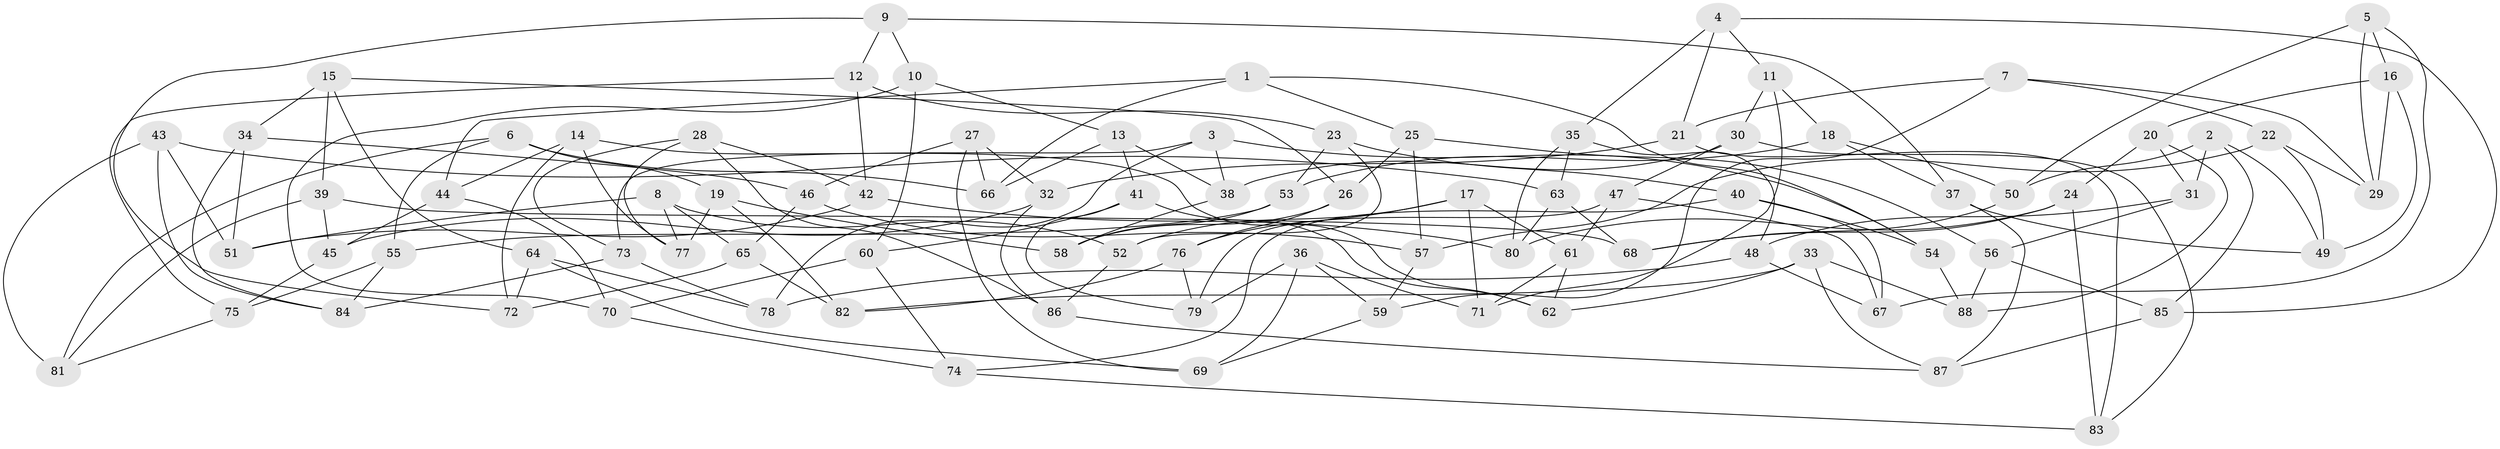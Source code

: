 // Generated by graph-tools (version 1.1) at 2025/11/02/27/25 16:11:49]
// undirected, 88 vertices, 176 edges
graph export_dot {
graph [start="1"]
  node [color=gray90,style=filled];
  1;
  2;
  3;
  4;
  5;
  6;
  7;
  8;
  9;
  10;
  11;
  12;
  13;
  14;
  15;
  16;
  17;
  18;
  19;
  20;
  21;
  22;
  23;
  24;
  25;
  26;
  27;
  28;
  29;
  30;
  31;
  32;
  33;
  34;
  35;
  36;
  37;
  38;
  39;
  40;
  41;
  42;
  43;
  44;
  45;
  46;
  47;
  48;
  49;
  50;
  51;
  52;
  53;
  54;
  55;
  56;
  57;
  58;
  59;
  60;
  61;
  62;
  63;
  64;
  65;
  66;
  67;
  68;
  69;
  70;
  71;
  72;
  73;
  74;
  75;
  76;
  77;
  78;
  79;
  80;
  81;
  82;
  83;
  84;
  85;
  86;
  87;
  88;
  1 -- 44;
  1 -- 66;
  1 -- 54;
  1 -- 25;
  2 -- 31;
  2 -- 85;
  2 -- 50;
  2 -- 49;
  3 -- 38;
  3 -- 78;
  3 -- 73;
  3 -- 54;
  4 -- 85;
  4 -- 21;
  4 -- 11;
  4 -- 35;
  5 -- 16;
  5 -- 50;
  5 -- 67;
  5 -- 29;
  6 -- 81;
  6 -- 55;
  6 -- 66;
  6 -- 19;
  7 -- 29;
  7 -- 22;
  7 -- 21;
  7 -- 59;
  8 -- 77;
  8 -- 65;
  8 -- 51;
  8 -- 52;
  9 -- 12;
  9 -- 72;
  9 -- 10;
  9 -- 37;
  10 -- 70;
  10 -- 13;
  10 -- 60;
  11 -- 30;
  11 -- 18;
  11 -- 71;
  12 -- 75;
  12 -- 42;
  12 -- 23;
  13 -- 66;
  13 -- 38;
  13 -- 41;
  14 -- 62;
  14 -- 77;
  14 -- 44;
  14 -- 72;
  15 -- 39;
  15 -- 34;
  15 -- 26;
  15 -- 64;
  16 -- 29;
  16 -- 20;
  16 -- 49;
  17 -- 76;
  17 -- 61;
  17 -- 71;
  17 -- 52;
  18 -- 37;
  18 -- 50;
  18 -- 53;
  19 -- 77;
  19 -- 82;
  19 -- 58;
  20 -- 31;
  20 -- 24;
  20 -- 88;
  21 -- 32;
  21 -- 83;
  22 -- 57;
  22 -- 29;
  22 -- 49;
  23 -- 53;
  23 -- 40;
  23 -- 52;
  24 -- 68;
  24 -- 80;
  24 -- 83;
  25 -- 26;
  25 -- 57;
  25 -- 56;
  26 -- 76;
  26 -- 58;
  27 -- 46;
  27 -- 32;
  27 -- 66;
  27 -- 69;
  28 -- 73;
  28 -- 86;
  28 -- 77;
  28 -- 42;
  30 -- 83;
  30 -- 47;
  30 -- 38;
  31 -- 48;
  31 -- 56;
  32 -- 86;
  32 -- 45;
  33 -- 62;
  33 -- 88;
  33 -- 87;
  33 -- 82;
  34 -- 51;
  34 -- 46;
  34 -- 84;
  35 -- 48;
  35 -- 63;
  35 -- 80;
  36 -- 71;
  36 -- 59;
  36 -- 69;
  36 -- 79;
  37 -- 87;
  37 -- 49;
  38 -- 58;
  39 -- 81;
  39 -- 68;
  39 -- 45;
  40 -- 74;
  40 -- 67;
  40 -- 54;
  41 -- 60;
  41 -- 79;
  41 -- 62;
  42 -- 80;
  42 -- 51;
  43 -- 84;
  43 -- 51;
  43 -- 81;
  43 -- 63;
  44 -- 70;
  44 -- 45;
  45 -- 75;
  46 -- 57;
  46 -- 65;
  47 -- 79;
  47 -- 67;
  47 -- 61;
  48 -- 78;
  48 -- 67;
  50 -- 68;
  52 -- 86;
  53 -- 55;
  53 -- 58;
  54 -- 88;
  55 -- 75;
  55 -- 84;
  56 -- 85;
  56 -- 88;
  57 -- 59;
  59 -- 69;
  60 -- 74;
  60 -- 70;
  61 -- 62;
  61 -- 71;
  63 -- 80;
  63 -- 68;
  64 -- 69;
  64 -- 72;
  64 -- 78;
  65 -- 72;
  65 -- 82;
  70 -- 74;
  73 -- 84;
  73 -- 78;
  74 -- 83;
  75 -- 81;
  76 -- 82;
  76 -- 79;
  85 -- 87;
  86 -- 87;
}
